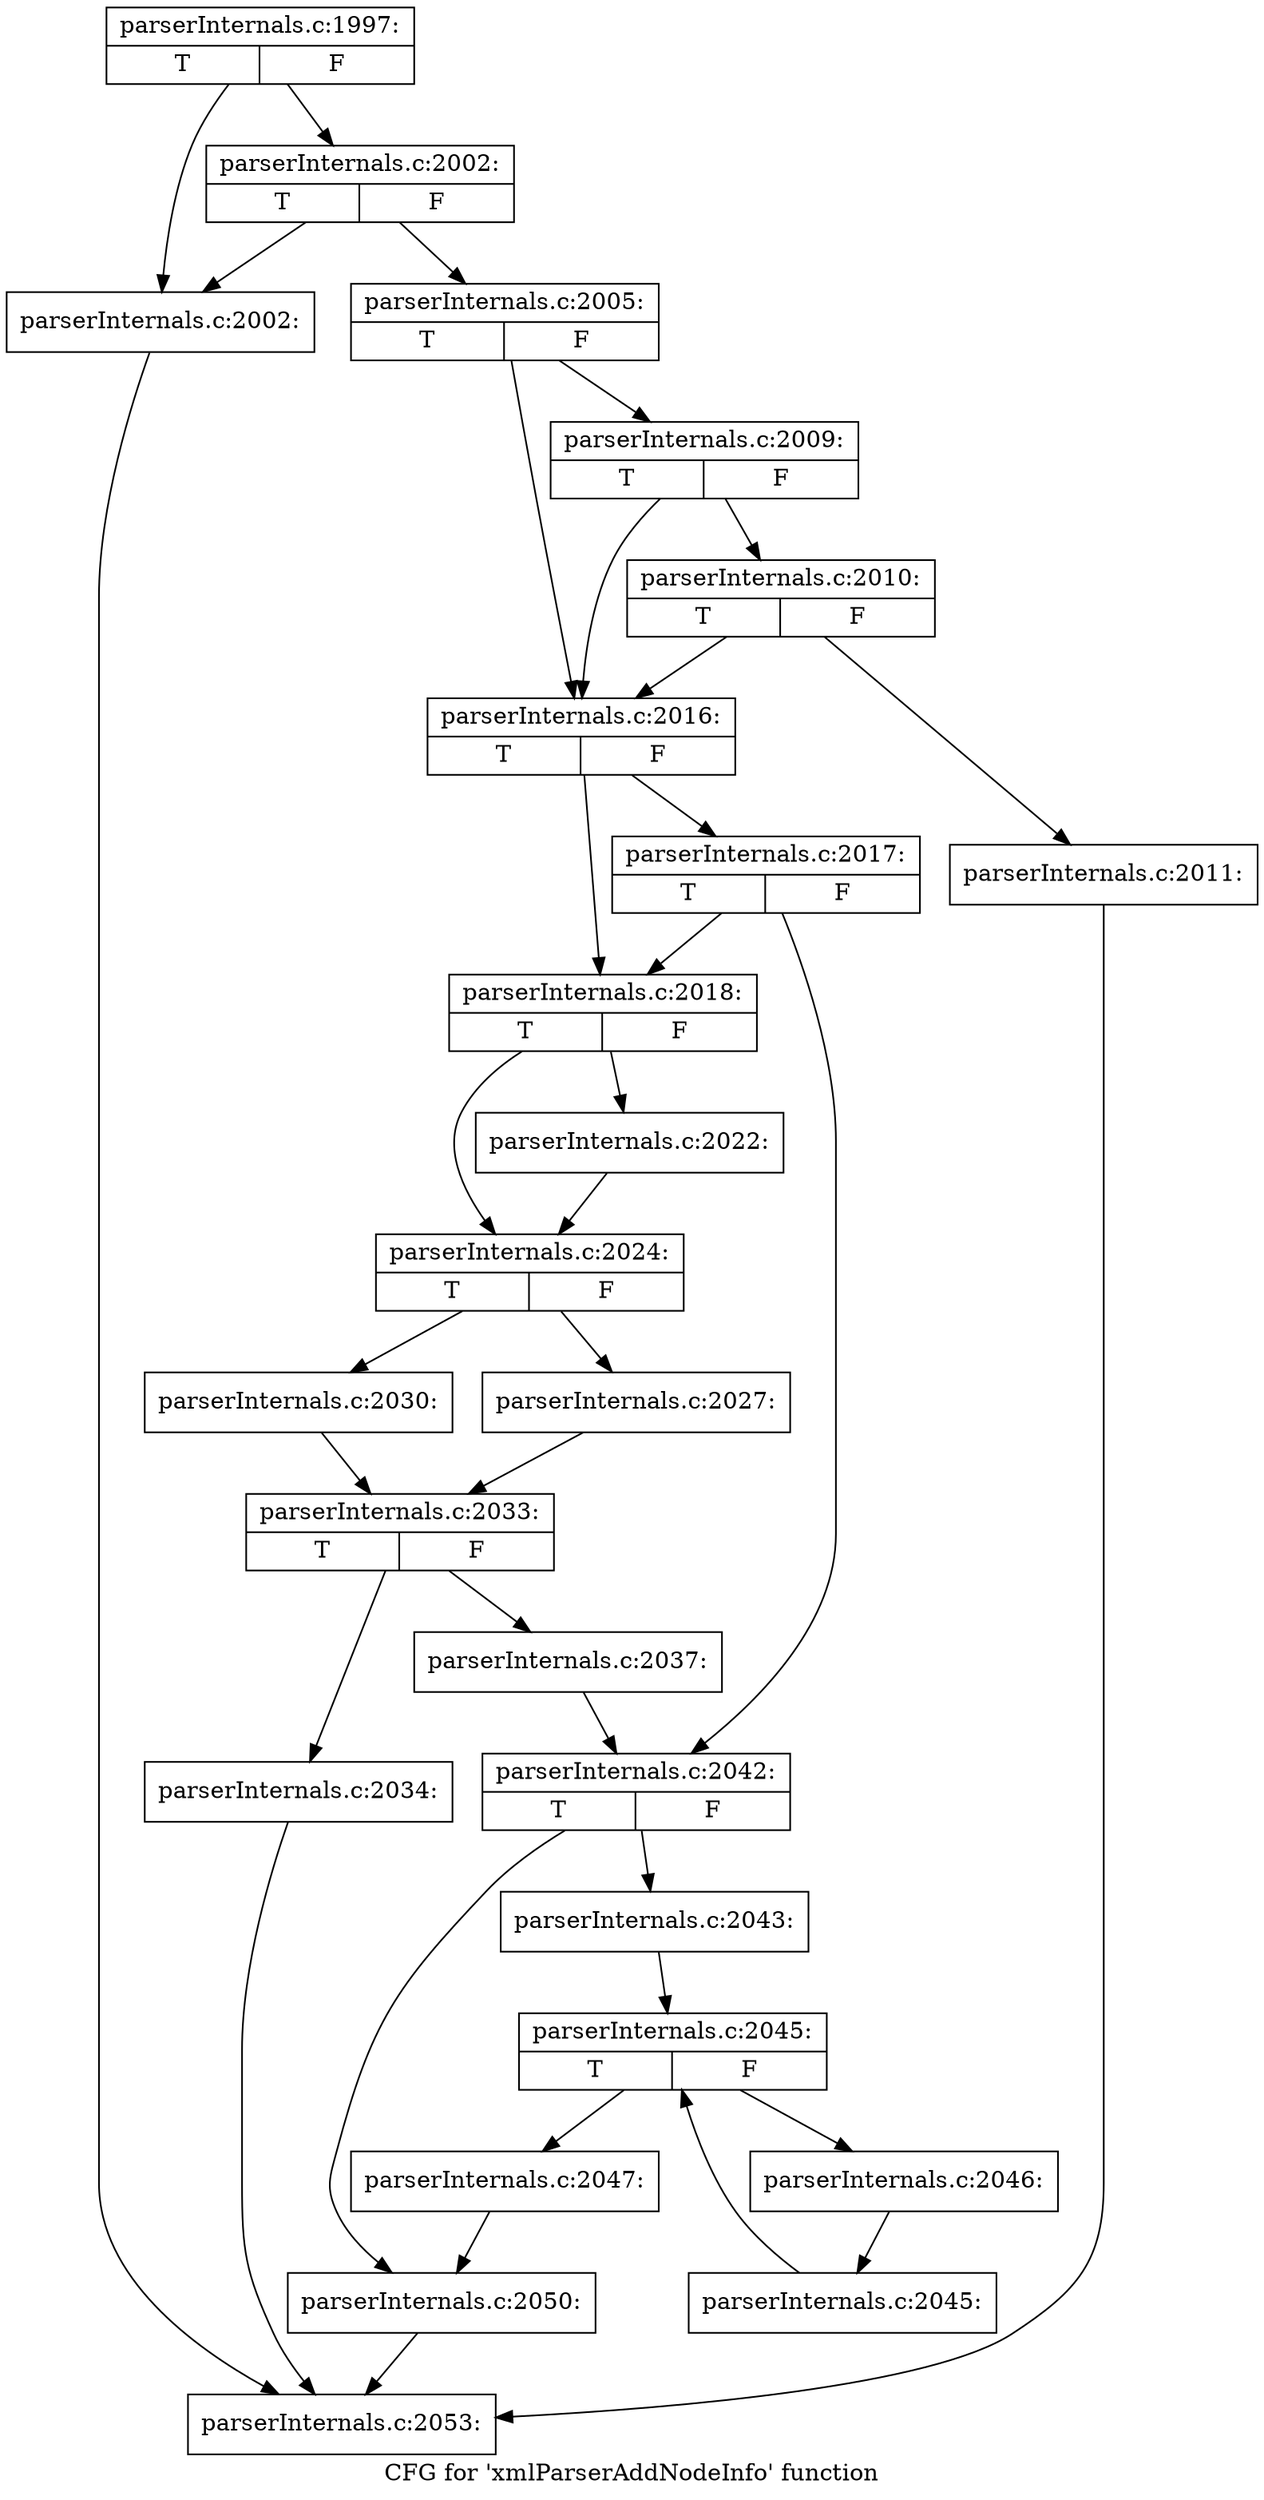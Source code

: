digraph "CFG for 'xmlParserAddNodeInfo' function" {
	label="CFG for 'xmlParserAddNodeInfo' function";

	Node0x4fb5090 [shape=record,label="{parserInternals.c:1997:|{<s0>T|<s1>F}}"];
	Node0x4fb5090 -> Node0x4e03f00;
	Node0x4fb5090 -> Node0x4e03fa0;
	Node0x4e03fa0 [shape=record,label="{parserInternals.c:2002:|{<s0>T|<s1>F}}"];
	Node0x4e03fa0 -> Node0x4e03f00;
	Node0x4e03fa0 -> Node0x4e03f50;
	Node0x4e03f00 [shape=record,label="{parserInternals.c:2002:}"];
	Node0x4e03f00 -> Node0x4fb1c30;
	Node0x4e03f50 [shape=record,label="{parserInternals.c:2005:|{<s0>T|<s1>F}}"];
	Node0x4e03f50 -> Node0x4fb1d50;
	Node0x4e03f50 -> Node0x4fb1c80;
	Node0x4fb1d50 [shape=record,label="{parserInternals.c:2009:|{<s0>T|<s1>F}}"];
	Node0x4fb1d50 -> Node0x4fb1cd0;
	Node0x4fb1d50 -> Node0x4fb1c80;
	Node0x4fb1cd0 [shape=record,label="{parserInternals.c:2010:|{<s0>T|<s1>F}}"];
	Node0x4fb1cd0 -> Node0x4fb1be0;
	Node0x4fb1cd0 -> Node0x4fb1c80;
	Node0x4fb1be0 [shape=record,label="{parserInternals.c:2011:}"];
	Node0x4fb1be0 -> Node0x4fb1c30;
	Node0x4fb1c80 [shape=record,label="{parserInternals.c:2016:|{<s0>T|<s1>F}}"];
	Node0x4fb1c80 -> Node0x4fb34e0;
	Node0x4fb1c80 -> Node0x4fb38e0;
	Node0x4fb38e0 [shape=record,label="{parserInternals.c:2017:|{<s0>T|<s1>F}}"];
	Node0x4fb38e0 -> Node0x4fb34e0;
	Node0x4fb38e0 -> Node0x4fb3890;
	Node0x4fb34e0 [shape=record,label="{parserInternals.c:2018:|{<s0>T|<s1>F}}"];
	Node0x4fb34e0 -> Node0x4fb4bb0;
	Node0x4fb34e0 -> Node0x4fb4c00;
	Node0x4fb4bb0 [shape=record,label="{parserInternals.c:2022:}"];
	Node0x4fb4bb0 -> Node0x4fb4c00;
	Node0x4fb4c00 [shape=record,label="{parserInternals.c:2024:|{<s0>T|<s1>F}}"];
	Node0x4fb4c00 -> Node0x4fb5a80;
	Node0x4fb4c00 -> Node0x4fb5b20;
	Node0x4fb5a80 [shape=record,label="{parserInternals.c:2027:}"];
	Node0x4fb5a80 -> Node0x4fb5ad0;
	Node0x4fb5b20 [shape=record,label="{parserInternals.c:2030:}"];
	Node0x4fb5b20 -> Node0x4fb5ad0;
	Node0x4fb5ad0 [shape=record,label="{parserInternals.c:2033:|{<s0>T|<s1>F}}"];
	Node0x4fb5ad0 -> Node0x4fb6c40;
	Node0x4fb5ad0 -> Node0x4fb6c90;
	Node0x4fb6c40 [shape=record,label="{parserInternals.c:2034:}"];
	Node0x4fb6c40 -> Node0x4fb1c30;
	Node0x4fb6c90 [shape=record,label="{parserInternals.c:2037:}"];
	Node0x4fb6c90 -> Node0x4fb3890;
	Node0x4fb3890 [shape=record,label="{parserInternals.c:2042:|{<s0>T|<s1>F}}"];
	Node0x4fb3890 -> Node0x4fb7ca0;
	Node0x4fb3890 -> Node0x4fb7cf0;
	Node0x4fb7ca0 [shape=record,label="{parserInternals.c:2043:}"];
	Node0x4fb7ca0 -> Node0x4fb8910;
	Node0x4fb8910 [shape=record,label="{parserInternals.c:2045:|{<s0>T|<s1>F}}"];
	Node0x4fb8910 -> Node0x4fb8bf0;
	Node0x4fb8910 -> Node0x4fb8570;
	Node0x4fb8bf0 [shape=record,label="{parserInternals.c:2046:}"];
	Node0x4fb8bf0 -> Node0x4fb8b60;
	Node0x4fb8b60 [shape=record,label="{parserInternals.c:2045:}"];
	Node0x4fb8b60 -> Node0x4fb8910;
	Node0x4fb8570 [shape=record,label="{parserInternals.c:2047:}"];
	Node0x4fb8570 -> Node0x4fb7cf0;
	Node0x4fb7cf0 [shape=record,label="{parserInternals.c:2050:}"];
	Node0x4fb7cf0 -> Node0x4fb1c30;
	Node0x4fb1c30 [shape=record,label="{parserInternals.c:2053:}"];
}
